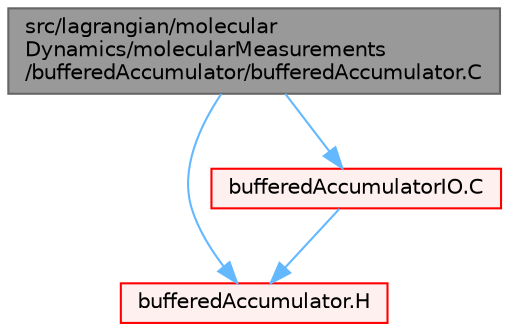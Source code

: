 digraph "src/lagrangian/molecularDynamics/molecularMeasurements/bufferedAccumulator/bufferedAccumulator.C"
{
 // LATEX_PDF_SIZE
  bgcolor="transparent";
  edge [fontname=Helvetica,fontsize=10,labelfontname=Helvetica,labelfontsize=10];
  node [fontname=Helvetica,fontsize=10,shape=box,height=0.2,width=0.4];
  Node1 [id="Node000001",label="src/lagrangian/molecular\lDynamics/molecularMeasurements\l/bufferedAccumulator/bufferedAccumulator.C",height=0.2,width=0.4,color="gray40", fillcolor="grey60", style="filled", fontcolor="black",tooltip=" "];
  Node1 -> Node2 [id="edge1_Node000001_Node000002",color="steelblue1",style="solid",tooltip=" "];
  Node2 [id="Node000002",label="bufferedAccumulator.H",height=0.2,width=0.4,color="red", fillcolor="#FFF0F0", style="filled",URL="$bufferedAccumulator_8H.html",tooltip=" "];
  Node1 -> Node162 [id="edge2_Node000001_Node000162",color="steelblue1",style="solid",tooltip=" "];
  Node162 [id="Node000162",label="bufferedAccumulatorIO.C",height=0.2,width=0.4,color="red", fillcolor="#FFF0F0", style="filled",URL="$bufferedAccumulatorIO_8C.html",tooltip=" "];
  Node162 -> Node2 [id="edge3_Node000162_Node000002",color="steelblue1",style="solid",tooltip=" "];
}
